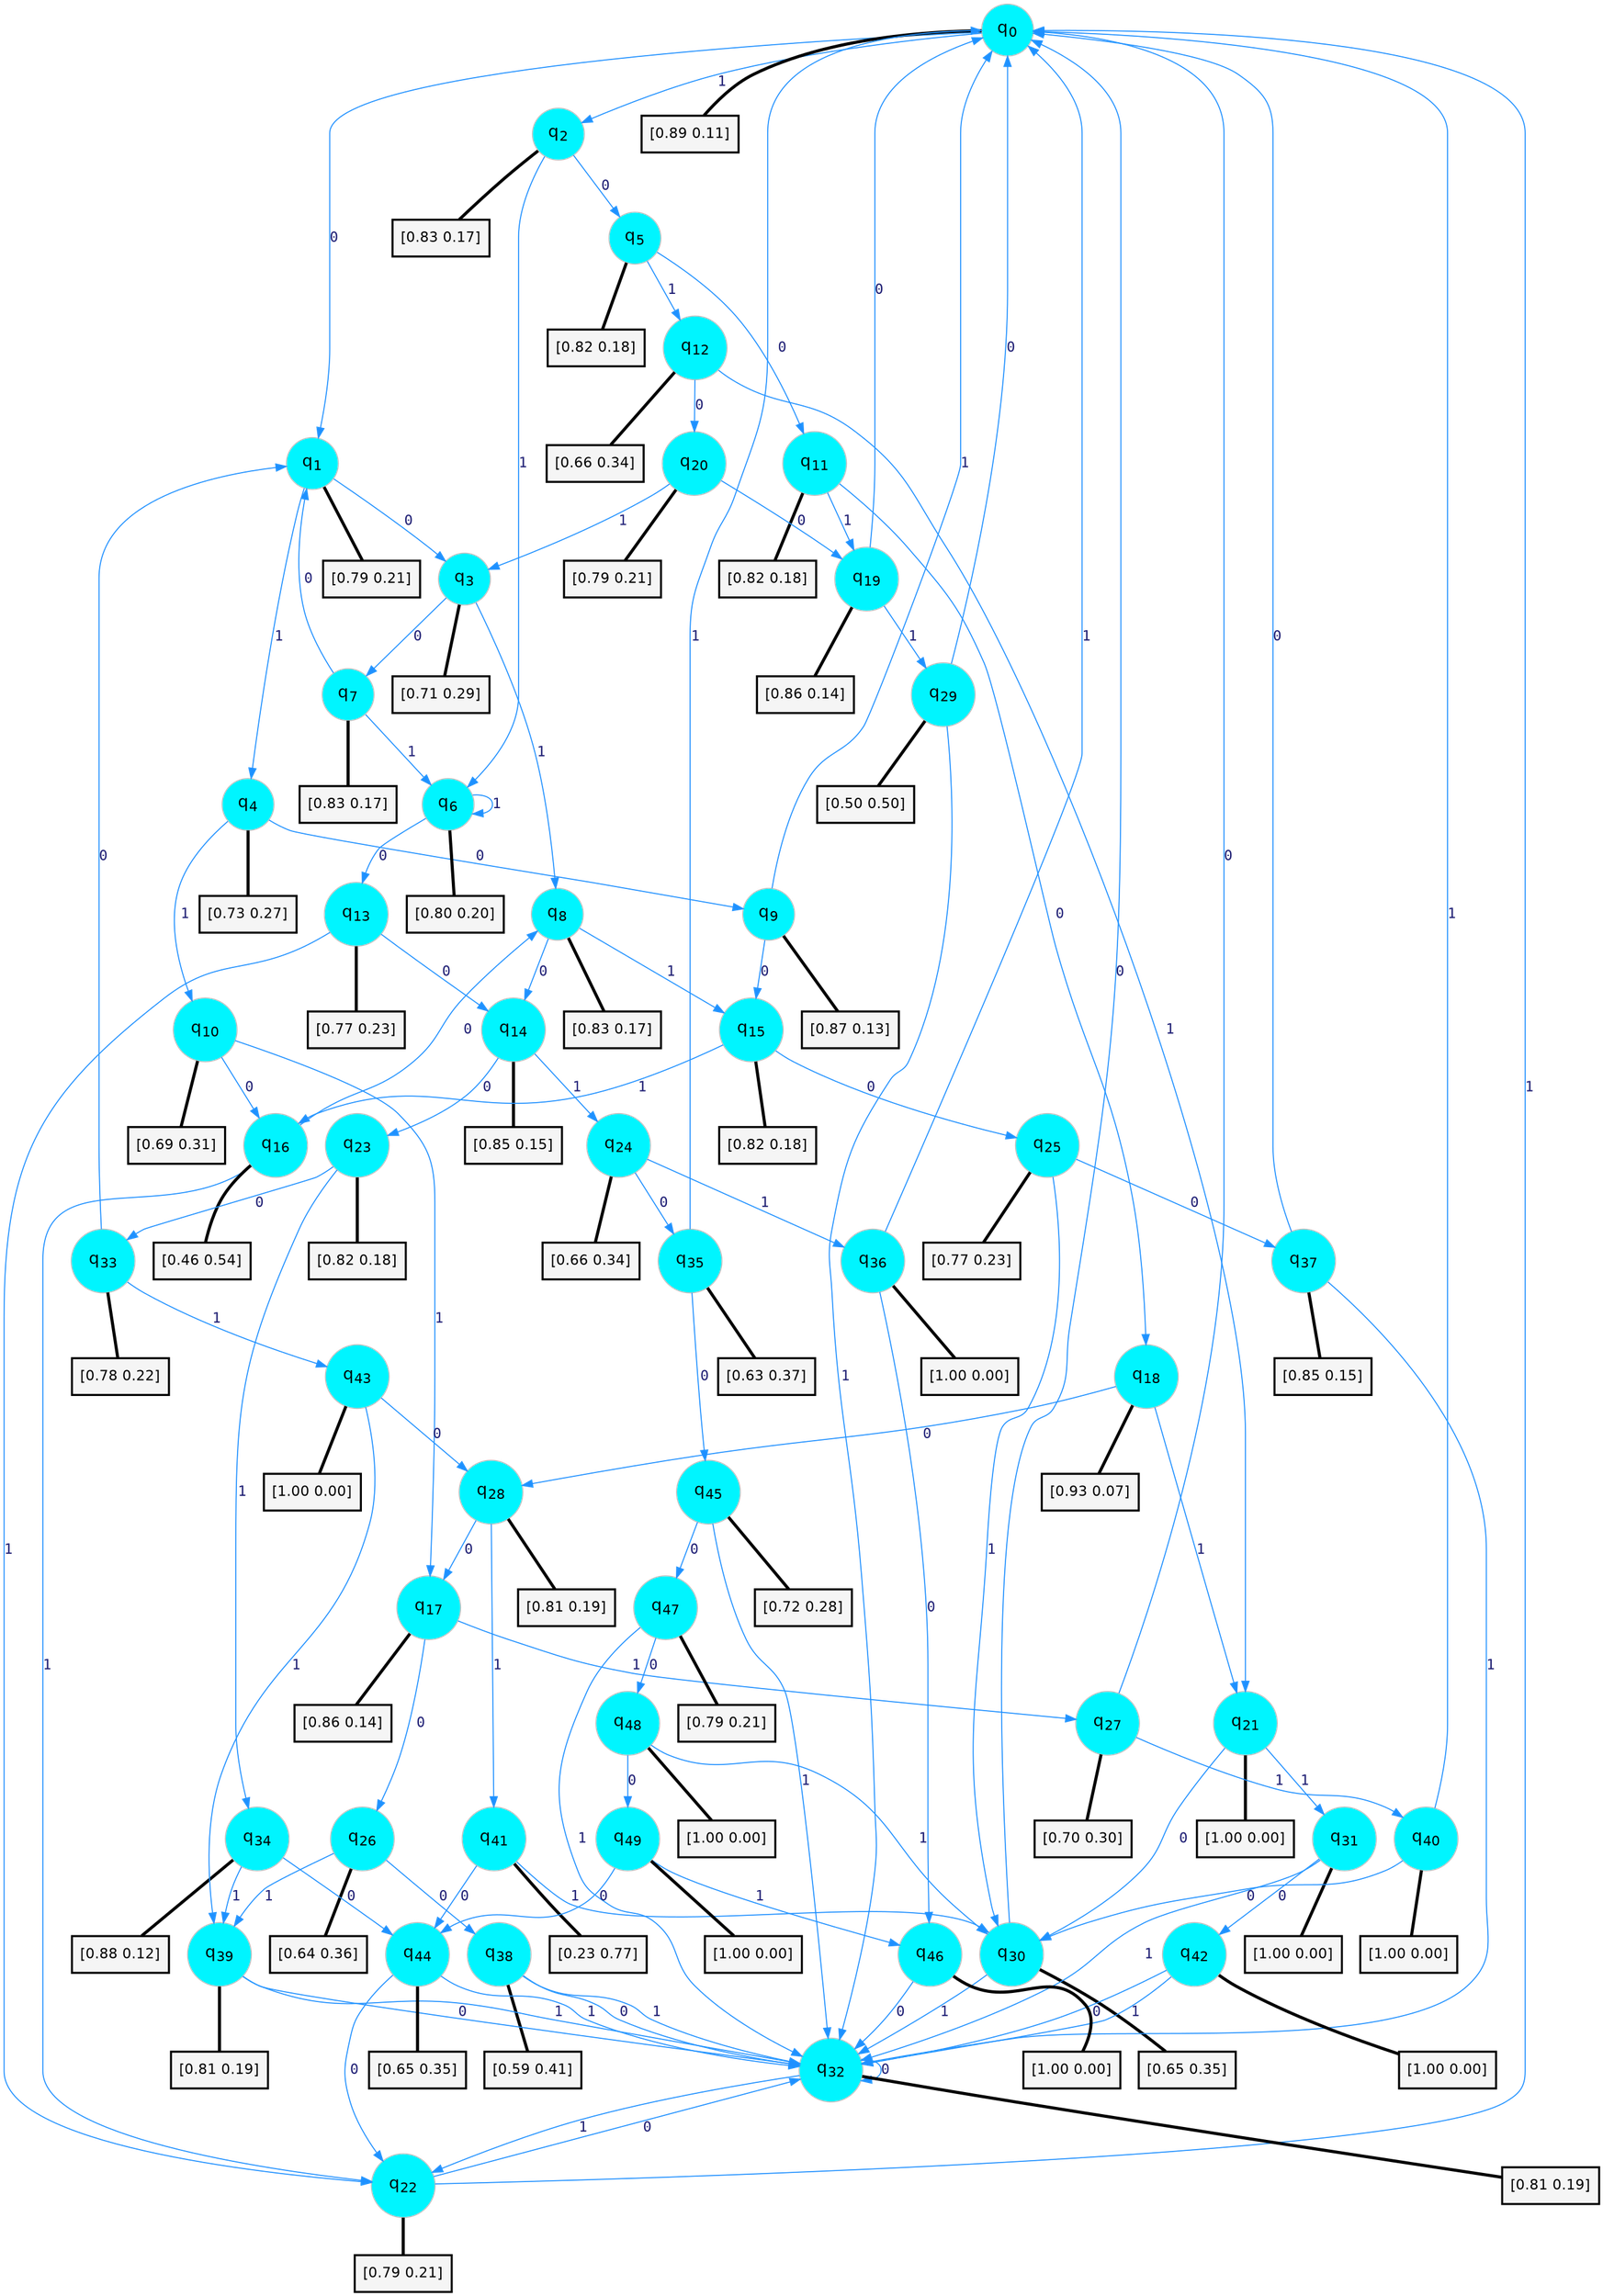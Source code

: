 digraph G {
graph [
bgcolor=transparent, dpi=300, rankdir=TD, size="40,25"];
node [
color=gray, fillcolor=turquoise1, fontcolor=black, fontname=Helvetica, fontsize=16, fontweight=bold, shape=circle, style=filled];
edge [
arrowsize=1, color=dodgerblue1, fontcolor=midnightblue, fontname=courier, fontweight=bold, penwidth=1, style=solid, weight=20];
0[label=<q<SUB>0</SUB>>];
1[label=<q<SUB>1</SUB>>];
2[label=<q<SUB>2</SUB>>];
3[label=<q<SUB>3</SUB>>];
4[label=<q<SUB>4</SUB>>];
5[label=<q<SUB>5</SUB>>];
6[label=<q<SUB>6</SUB>>];
7[label=<q<SUB>7</SUB>>];
8[label=<q<SUB>8</SUB>>];
9[label=<q<SUB>9</SUB>>];
10[label=<q<SUB>10</SUB>>];
11[label=<q<SUB>11</SUB>>];
12[label=<q<SUB>12</SUB>>];
13[label=<q<SUB>13</SUB>>];
14[label=<q<SUB>14</SUB>>];
15[label=<q<SUB>15</SUB>>];
16[label=<q<SUB>16</SUB>>];
17[label=<q<SUB>17</SUB>>];
18[label=<q<SUB>18</SUB>>];
19[label=<q<SUB>19</SUB>>];
20[label=<q<SUB>20</SUB>>];
21[label=<q<SUB>21</SUB>>];
22[label=<q<SUB>22</SUB>>];
23[label=<q<SUB>23</SUB>>];
24[label=<q<SUB>24</SUB>>];
25[label=<q<SUB>25</SUB>>];
26[label=<q<SUB>26</SUB>>];
27[label=<q<SUB>27</SUB>>];
28[label=<q<SUB>28</SUB>>];
29[label=<q<SUB>29</SUB>>];
30[label=<q<SUB>30</SUB>>];
31[label=<q<SUB>31</SUB>>];
32[label=<q<SUB>32</SUB>>];
33[label=<q<SUB>33</SUB>>];
34[label=<q<SUB>34</SUB>>];
35[label=<q<SUB>35</SUB>>];
36[label=<q<SUB>36</SUB>>];
37[label=<q<SUB>37</SUB>>];
38[label=<q<SUB>38</SUB>>];
39[label=<q<SUB>39</SUB>>];
40[label=<q<SUB>40</SUB>>];
41[label=<q<SUB>41</SUB>>];
42[label=<q<SUB>42</SUB>>];
43[label=<q<SUB>43</SUB>>];
44[label=<q<SUB>44</SUB>>];
45[label=<q<SUB>45</SUB>>];
46[label=<q<SUB>46</SUB>>];
47[label=<q<SUB>47</SUB>>];
48[label=<q<SUB>48</SUB>>];
49[label=<q<SUB>49</SUB>>];
50[label="[0.89 0.11]", shape=box,fontcolor=black, fontname=Helvetica, fontsize=14, penwidth=2, fillcolor=whitesmoke,color=black];
51[label="[0.79 0.21]", shape=box,fontcolor=black, fontname=Helvetica, fontsize=14, penwidth=2, fillcolor=whitesmoke,color=black];
52[label="[0.83 0.17]", shape=box,fontcolor=black, fontname=Helvetica, fontsize=14, penwidth=2, fillcolor=whitesmoke,color=black];
53[label="[0.71 0.29]", shape=box,fontcolor=black, fontname=Helvetica, fontsize=14, penwidth=2, fillcolor=whitesmoke,color=black];
54[label="[0.73 0.27]", shape=box,fontcolor=black, fontname=Helvetica, fontsize=14, penwidth=2, fillcolor=whitesmoke,color=black];
55[label="[0.82 0.18]", shape=box,fontcolor=black, fontname=Helvetica, fontsize=14, penwidth=2, fillcolor=whitesmoke,color=black];
56[label="[0.80 0.20]", shape=box,fontcolor=black, fontname=Helvetica, fontsize=14, penwidth=2, fillcolor=whitesmoke,color=black];
57[label="[0.83 0.17]", shape=box,fontcolor=black, fontname=Helvetica, fontsize=14, penwidth=2, fillcolor=whitesmoke,color=black];
58[label="[0.83 0.17]", shape=box,fontcolor=black, fontname=Helvetica, fontsize=14, penwidth=2, fillcolor=whitesmoke,color=black];
59[label="[0.87 0.13]", shape=box,fontcolor=black, fontname=Helvetica, fontsize=14, penwidth=2, fillcolor=whitesmoke,color=black];
60[label="[0.69 0.31]", shape=box,fontcolor=black, fontname=Helvetica, fontsize=14, penwidth=2, fillcolor=whitesmoke,color=black];
61[label="[0.82 0.18]", shape=box,fontcolor=black, fontname=Helvetica, fontsize=14, penwidth=2, fillcolor=whitesmoke,color=black];
62[label="[0.66 0.34]", shape=box,fontcolor=black, fontname=Helvetica, fontsize=14, penwidth=2, fillcolor=whitesmoke,color=black];
63[label="[0.77 0.23]", shape=box,fontcolor=black, fontname=Helvetica, fontsize=14, penwidth=2, fillcolor=whitesmoke,color=black];
64[label="[0.85 0.15]", shape=box,fontcolor=black, fontname=Helvetica, fontsize=14, penwidth=2, fillcolor=whitesmoke,color=black];
65[label="[0.82 0.18]", shape=box,fontcolor=black, fontname=Helvetica, fontsize=14, penwidth=2, fillcolor=whitesmoke,color=black];
66[label="[0.46 0.54]", shape=box,fontcolor=black, fontname=Helvetica, fontsize=14, penwidth=2, fillcolor=whitesmoke,color=black];
67[label="[0.86 0.14]", shape=box,fontcolor=black, fontname=Helvetica, fontsize=14, penwidth=2, fillcolor=whitesmoke,color=black];
68[label="[0.93 0.07]", shape=box,fontcolor=black, fontname=Helvetica, fontsize=14, penwidth=2, fillcolor=whitesmoke,color=black];
69[label="[0.86 0.14]", shape=box,fontcolor=black, fontname=Helvetica, fontsize=14, penwidth=2, fillcolor=whitesmoke,color=black];
70[label="[0.79 0.21]", shape=box,fontcolor=black, fontname=Helvetica, fontsize=14, penwidth=2, fillcolor=whitesmoke,color=black];
71[label="[1.00 0.00]", shape=box,fontcolor=black, fontname=Helvetica, fontsize=14, penwidth=2, fillcolor=whitesmoke,color=black];
72[label="[0.79 0.21]", shape=box,fontcolor=black, fontname=Helvetica, fontsize=14, penwidth=2, fillcolor=whitesmoke,color=black];
73[label="[0.82 0.18]", shape=box,fontcolor=black, fontname=Helvetica, fontsize=14, penwidth=2, fillcolor=whitesmoke,color=black];
74[label="[0.66 0.34]", shape=box,fontcolor=black, fontname=Helvetica, fontsize=14, penwidth=2, fillcolor=whitesmoke,color=black];
75[label="[0.77 0.23]", shape=box,fontcolor=black, fontname=Helvetica, fontsize=14, penwidth=2, fillcolor=whitesmoke,color=black];
76[label="[0.64 0.36]", shape=box,fontcolor=black, fontname=Helvetica, fontsize=14, penwidth=2, fillcolor=whitesmoke,color=black];
77[label="[0.70 0.30]", shape=box,fontcolor=black, fontname=Helvetica, fontsize=14, penwidth=2, fillcolor=whitesmoke,color=black];
78[label="[0.81 0.19]", shape=box,fontcolor=black, fontname=Helvetica, fontsize=14, penwidth=2, fillcolor=whitesmoke,color=black];
79[label="[0.50 0.50]", shape=box,fontcolor=black, fontname=Helvetica, fontsize=14, penwidth=2, fillcolor=whitesmoke,color=black];
80[label="[0.65 0.35]", shape=box,fontcolor=black, fontname=Helvetica, fontsize=14, penwidth=2, fillcolor=whitesmoke,color=black];
81[label="[1.00 0.00]", shape=box,fontcolor=black, fontname=Helvetica, fontsize=14, penwidth=2, fillcolor=whitesmoke,color=black];
82[label="[0.81 0.19]", shape=box,fontcolor=black, fontname=Helvetica, fontsize=14, penwidth=2, fillcolor=whitesmoke,color=black];
83[label="[0.78 0.22]", shape=box,fontcolor=black, fontname=Helvetica, fontsize=14, penwidth=2, fillcolor=whitesmoke,color=black];
84[label="[0.88 0.12]", shape=box,fontcolor=black, fontname=Helvetica, fontsize=14, penwidth=2, fillcolor=whitesmoke,color=black];
85[label="[0.63 0.37]", shape=box,fontcolor=black, fontname=Helvetica, fontsize=14, penwidth=2, fillcolor=whitesmoke,color=black];
86[label="[1.00 0.00]", shape=box,fontcolor=black, fontname=Helvetica, fontsize=14, penwidth=2, fillcolor=whitesmoke,color=black];
87[label="[0.85 0.15]", shape=box,fontcolor=black, fontname=Helvetica, fontsize=14, penwidth=2, fillcolor=whitesmoke,color=black];
88[label="[0.59 0.41]", shape=box,fontcolor=black, fontname=Helvetica, fontsize=14, penwidth=2, fillcolor=whitesmoke,color=black];
89[label="[0.81 0.19]", shape=box,fontcolor=black, fontname=Helvetica, fontsize=14, penwidth=2, fillcolor=whitesmoke,color=black];
90[label="[1.00 0.00]", shape=box,fontcolor=black, fontname=Helvetica, fontsize=14, penwidth=2, fillcolor=whitesmoke,color=black];
91[label="[0.23 0.77]", shape=box,fontcolor=black, fontname=Helvetica, fontsize=14, penwidth=2, fillcolor=whitesmoke,color=black];
92[label="[1.00 0.00]", shape=box,fontcolor=black, fontname=Helvetica, fontsize=14, penwidth=2, fillcolor=whitesmoke,color=black];
93[label="[1.00 0.00]", shape=box,fontcolor=black, fontname=Helvetica, fontsize=14, penwidth=2, fillcolor=whitesmoke,color=black];
94[label="[0.65 0.35]", shape=box,fontcolor=black, fontname=Helvetica, fontsize=14, penwidth=2, fillcolor=whitesmoke,color=black];
95[label="[0.72 0.28]", shape=box,fontcolor=black, fontname=Helvetica, fontsize=14, penwidth=2, fillcolor=whitesmoke,color=black];
96[label="[1.00 0.00]", shape=box,fontcolor=black, fontname=Helvetica, fontsize=14, penwidth=2, fillcolor=whitesmoke,color=black];
97[label="[0.79 0.21]", shape=box,fontcolor=black, fontname=Helvetica, fontsize=14, penwidth=2, fillcolor=whitesmoke,color=black];
98[label="[1.00 0.00]", shape=box,fontcolor=black, fontname=Helvetica, fontsize=14, penwidth=2, fillcolor=whitesmoke,color=black];
99[label="[1.00 0.00]", shape=box,fontcolor=black, fontname=Helvetica, fontsize=14, penwidth=2, fillcolor=whitesmoke,color=black];
0->1 [label=0];
0->2 [label=1];
0->50 [arrowhead=none, penwidth=3,color=black];
1->3 [label=0];
1->4 [label=1];
1->51 [arrowhead=none, penwidth=3,color=black];
2->5 [label=0];
2->6 [label=1];
2->52 [arrowhead=none, penwidth=3,color=black];
3->7 [label=0];
3->8 [label=1];
3->53 [arrowhead=none, penwidth=3,color=black];
4->9 [label=0];
4->10 [label=1];
4->54 [arrowhead=none, penwidth=3,color=black];
5->11 [label=0];
5->12 [label=1];
5->55 [arrowhead=none, penwidth=3,color=black];
6->13 [label=0];
6->6 [label=1];
6->56 [arrowhead=none, penwidth=3,color=black];
7->1 [label=0];
7->6 [label=1];
7->57 [arrowhead=none, penwidth=3,color=black];
8->14 [label=0];
8->15 [label=1];
8->58 [arrowhead=none, penwidth=3,color=black];
9->15 [label=0];
9->0 [label=1];
9->59 [arrowhead=none, penwidth=3,color=black];
10->16 [label=0];
10->17 [label=1];
10->60 [arrowhead=none, penwidth=3,color=black];
11->18 [label=0];
11->19 [label=1];
11->61 [arrowhead=none, penwidth=3,color=black];
12->20 [label=0];
12->21 [label=1];
12->62 [arrowhead=none, penwidth=3,color=black];
13->14 [label=0];
13->22 [label=1];
13->63 [arrowhead=none, penwidth=3,color=black];
14->23 [label=0];
14->24 [label=1];
14->64 [arrowhead=none, penwidth=3,color=black];
15->25 [label=0];
15->16 [label=1];
15->65 [arrowhead=none, penwidth=3,color=black];
16->8 [label=0];
16->22 [label=1];
16->66 [arrowhead=none, penwidth=3,color=black];
17->26 [label=0];
17->27 [label=1];
17->67 [arrowhead=none, penwidth=3,color=black];
18->28 [label=0];
18->21 [label=1];
18->68 [arrowhead=none, penwidth=3,color=black];
19->0 [label=0];
19->29 [label=1];
19->69 [arrowhead=none, penwidth=3,color=black];
20->19 [label=0];
20->3 [label=1];
20->70 [arrowhead=none, penwidth=3,color=black];
21->30 [label=0];
21->31 [label=1];
21->71 [arrowhead=none, penwidth=3,color=black];
22->32 [label=0];
22->0 [label=1];
22->72 [arrowhead=none, penwidth=3,color=black];
23->33 [label=0];
23->34 [label=1];
23->73 [arrowhead=none, penwidth=3,color=black];
24->35 [label=0];
24->36 [label=1];
24->74 [arrowhead=none, penwidth=3,color=black];
25->37 [label=0];
25->30 [label=1];
25->75 [arrowhead=none, penwidth=3,color=black];
26->38 [label=0];
26->39 [label=1];
26->76 [arrowhead=none, penwidth=3,color=black];
27->0 [label=0];
27->40 [label=1];
27->77 [arrowhead=none, penwidth=3,color=black];
28->17 [label=0];
28->41 [label=1];
28->78 [arrowhead=none, penwidth=3,color=black];
29->0 [label=0];
29->32 [label=1];
29->79 [arrowhead=none, penwidth=3,color=black];
30->0 [label=0];
30->32 [label=1];
30->80 [arrowhead=none, penwidth=3,color=black];
31->42 [label=0];
31->32 [label=1];
31->81 [arrowhead=none, penwidth=3,color=black];
32->32 [label=0];
32->22 [label=1];
32->82 [arrowhead=none, penwidth=3,color=black];
33->1 [label=0];
33->43 [label=1];
33->83 [arrowhead=none, penwidth=3,color=black];
34->44 [label=0];
34->39 [label=1];
34->84 [arrowhead=none, penwidth=3,color=black];
35->45 [label=0];
35->0 [label=1];
35->85 [arrowhead=none, penwidth=3,color=black];
36->46 [label=0];
36->0 [label=1];
36->86 [arrowhead=none, penwidth=3,color=black];
37->0 [label=0];
37->32 [label=1];
37->87 [arrowhead=none, penwidth=3,color=black];
38->32 [label=0];
38->32 [label=1];
38->88 [arrowhead=none, penwidth=3,color=black];
39->32 [label=0];
39->32 [label=1];
39->89 [arrowhead=none, penwidth=3,color=black];
40->30 [label=0];
40->0 [label=1];
40->90 [arrowhead=none, penwidth=3,color=black];
41->44 [label=0];
41->30 [label=1];
41->91 [arrowhead=none, penwidth=3,color=black];
42->32 [label=0];
42->32 [label=1];
42->92 [arrowhead=none, penwidth=3,color=black];
43->28 [label=0];
43->39 [label=1];
43->93 [arrowhead=none, penwidth=3,color=black];
44->22 [label=0];
44->32 [label=1];
44->94 [arrowhead=none, penwidth=3,color=black];
45->47 [label=0];
45->32 [label=1];
45->95 [arrowhead=none, penwidth=3,color=black];
46->32 [label=0];
46->96 [arrowhead=none, penwidth=3,color=black];
47->48 [label=0];
47->32 [label=1];
47->97 [arrowhead=none, penwidth=3,color=black];
48->49 [label=0];
48->30 [label=1];
48->98 [arrowhead=none, penwidth=3,color=black];
49->44 [label=0];
49->46 [label=1];
49->99 [arrowhead=none, penwidth=3,color=black];
}
